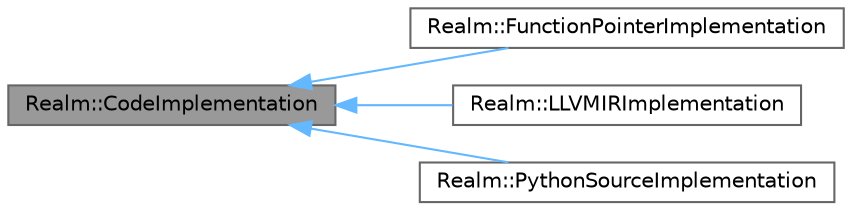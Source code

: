 digraph "Realm::CodeImplementation"
{
 // LATEX_PDF_SIZE
  bgcolor="transparent";
  edge [fontname=Helvetica,fontsize=10,labelfontname=Helvetica,labelfontsize=10];
  node [fontname=Helvetica,fontsize=10,shape=box,height=0.2,width=0.4];
  rankdir="LR";
  Node1 [id="Node000001",label="Realm::CodeImplementation",height=0.2,width=0.4,color="gray40", fillcolor="grey60", style="filled", fontcolor="black",tooltip=" "];
  Node1 -> Node2 [id="edge1_Node000001_Node000002",dir="back",color="steelblue1",style="solid",tooltip=" "];
  Node2 [id="Node000002",label="Realm::FunctionPointerImplementation",height=0.2,width=0.4,color="gray40", fillcolor="white", style="filled",URL="$classRealm_1_1FunctionPointerImplementation.html",tooltip=" "];
  Node1 -> Node3 [id="edge2_Node000001_Node000003",dir="back",color="steelblue1",style="solid",tooltip=" "];
  Node3 [id="Node000003",label="Realm::LLVMIRImplementation",height=0.2,width=0.4,color="gray40", fillcolor="white", style="filled",URL="$classRealm_1_1LLVMIRImplementation.html",tooltip=" "];
  Node1 -> Node4 [id="edge3_Node000001_Node000004",dir="back",color="steelblue1",style="solid",tooltip=" "];
  Node4 [id="Node000004",label="Realm::PythonSourceImplementation",height=0.2,width=0.4,color="gray40", fillcolor="white", style="filled",URL="$classRealm_1_1PythonSourceImplementation.html",tooltip=" "];
}
